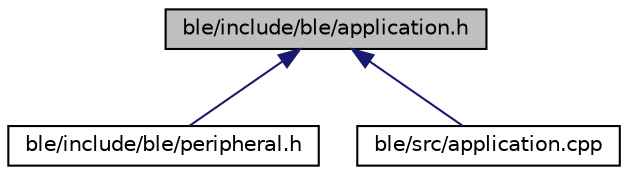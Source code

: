 digraph "ble/include/ble/application.h"
{
 // LATEX_PDF_SIZE
  edge [fontname="Helvetica",fontsize="10",labelfontname="Helvetica",labelfontsize="10"];
  node [fontname="Helvetica",fontsize="10",shape=record];
  Node1 [label="ble/include/ble/application.h",height=0.2,width=0.4,color="black", fillcolor="grey75", style="filled", fontcolor="black",tooltip=" "];
  Node1 -> Node2 [dir="back",color="midnightblue",fontsize="10",style="solid",fontname="Helvetica"];
  Node2 [label="ble/include/ble/peripheral.h",height=0.2,width=0.4,color="black", fillcolor="white", style="filled",URL="$peripheral_8h.html",tooltip="A 'include all header' of functions related to BLE peripherals."];
  Node1 -> Node3 [dir="back",color="midnightblue",fontsize="10",style="solid",fontname="Helvetica"];
  Node3 [label="ble/src/application.cpp",height=0.2,width=0.4,color="black", fillcolor="white", style="filled",URL="$application_8cpp.html",tooltip=" "];
}
